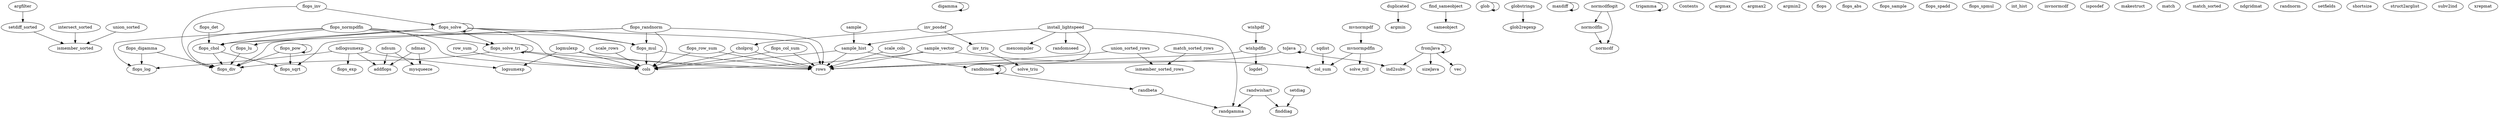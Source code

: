 /* Created by mdot for Matlab */
digraph m2html {
  argfilter -> setdiff_sorted;
  cholproj -> cols;
  cholproj -> rows;
  digamma -> digamma;
  duplicated -> argmin;
  find_sameobject -> sameobject;
  flops_chol -> flops_div;
  flops_chol -> flops_sqrt;
  flops_col_sum -> cols;
  flops_col_sum -> rows;
  flops_det -> flops_chol;
  flops_digamma -> flops_div;
  flops_digamma -> flops_log;
  flops_inv -> flops_div;
  flops_inv -> flops_solve;
  flops_lu -> flops_div;
  flops_mul -> cols;
  flops_mul -> rows;
  flops_normpdfln -> cols;
  flops_normpdfln -> flops_chol;
  flops_normpdfln -> flops_div;
  flops_normpdfln -> flops_log;
  flops_normpdfln -> flops_mul;
  flops_normpdfln -> flops_solve_tri;
  flops_pow -> flops_div;
  flops_pow -> flops_pow;
  flops_pow -> flops_sqrt;
  flops_randnorm -> cols;
  flops_randnorm -> flops_chol;
  flops_randnorm -> flops_mul;
  flops_randnorm -> flops_sqrt;
  flops_randnorm -> rows;
  flops_row_sum -> cols;
  flops_row_sum -> rows;
  flops_solve -> cols;
  flops_solve -> flops_chol;
  flops_solve -> flops_div;
  flops_solve -> flops_lu;
  flops_solve -> flops_mul;
  flops_solve -> flops_solve;
  flops_solve -> flops_solve_tri;
  flops_solve -> rows;
  flops_solve_tri -> cols;
  flops_solve_tri -> flops_div;
  flops_solve_tri -> flops_solve_tri;
  flops_solve_tri -> rows;
  fromJava -> fromJava;
  fromJava -> ind2subv;
  fromJava -> sizeJava;
  fromJava -> vec;
  glob -> glob;
  globstrings -> glob2regexp;
  install_lightspeed -> mexcompiler;
  install_lightspeed -> randbinom;
  install_lightspeed -> randgamma;
  install_lightspeed -> randomseed;
  install_lightspeed -> sample_hist;
  intersect_sorted -> ismember_sorted;
  inv_posdef -> cholproj;
  inv_posdef -> inv_triu;
  inv_triu -> solve_triu;
  logmulexp -> cols;
  logmulexp -> logsumexp;
  logmulexp -> rows;
  match_sorted_rows -> ismember_sorted_rows;
  maxdiff -> maxdiff;
  mvnormpdf -> mvnormpdfln;
  mvnormpdfln -> col_sum;
  mvnormpdfln -> solve_tril;
  ndlogsumexp -> addflops;
  ndlogsumexp -> flops_exp;
  ndlogsumexp -> flops_log;
  ndlogsumexp -> logsumexp;
  ndmax -> addflops;
  ndmax -> mysqueeze;
  ndsum -> addflops;
  ndsum -> mysqueeze;
  normcdfln -> normcdf;
  normcdflogit -> normcdf;
  normcdflogit -> normcdfln;
  randbeta -> randgamma;
  randbinom -> randbeta;
  randbinom -> randbinom;
  randwishart -> finddiag;
  randwishart -> randgamma;
  row_sum -> cols;
  sample -> sample_hist;
  sample_hist -> cols;
  sample_hist -> randbinom;
  sample_hist -> rows;
  sample_vector -> col_sum;
  sample_vector -> cols;
  sample_vector -> rows;
  scale_cols -> rows;
  scale_rows -> cols;
  setdiag -> finddiag;
  setdiff_sorted -> ismember_sorted;
  sqdist -> col_sum;
  toJava -> ind2subv;
  toJava -> rows;
  toJava -> toJava;
  trigamma -> trigamma;
  union_sorted -> ismember_sorted;
  union_sorted_rows -> ismember_sorted_rows;
  union_sorted_rows -> rows;
  wishpdf -> wishpdfln;
  wishpdfln -> logdet;
  wishpdfln -> rows;

  Contents [URL="Contents.html"];
  addflops [URL="addflops.html"];
  argfilter [URL="argfilter.html"];
  argmax [URL="argmax.html"];
  argmax2 [URL="argmax2.html"];
  argmin [URL="argmin.html"];
  argmin2 [URL="argmin2.html"];
  cholproj [URL="cholproj.html"];
  col_sum [URL="col_sum.html"];
  cols [URL="cols.html"];
  digamma [URL="digamma.html"];
  duplicated [URL="duplicated.html"];
  find_sameobject [URL="find_sameobject.html"];
  finddiag [URL="finddiag.html"];
  flops [URL="flops.html"];
  flops_abs [URL="flops_abs.html"];
  flops_chol [URL="flops_chol.html"];
  flops_col_sum [URL="flops_col_sum.html"];
  flops_det [URL="flops_det.html"];
  flops_digamma [URL="flops_digamma.html"];
  flops_div [URL="flops_div.html"];
  flops_exp [URL="flops_exp.html"];
  flops_inv [URL="flops_inv.html"];
  flops_log [URL="flops_log.html"];
  flops_lu [URL="flops_lu.html"];
  flops_mul [URL="flops_mul.html"];
  flops_normpdfln [URL="flops_normpdfln.html"];
  flops_pow [URL="flops_pow.html"];
  flops_randnorm [URL="flops_randnorm.html"];
  flops_row_sum [URL="flops_row_sum.html"];
  flops_sample [URL="flops_sample.html"];
  flops_solve [URL="flops_solve.html"];
  flops_solve_tri [URL="flops_solve_tri.html"];
  flops_spadd [URL="flops_spadd.html"];
  flops_spmul [URL="flops_spmul.html"];
  flops_sqrt [URL="flops_sqrt.html"];
  fromJava [URL="fromJava.html"];
  glob [URL="glob.html"];
  glob2regexp [URL="glob2regexp.html"];
  globstrings [URL="globstrings.html"];
  ind2subv [URL="ind2subv.html"];
  install_lightspeed [URL="install_lightspeed.html"];
  int_hist [URL="int_hist.html"];
  intersect_sorted [URL="intersect_sorted.html"];
  inv_posdef [URL="inv_posdef.html"];
  inv_triu [URL="inv_triu.html"];
  invnormcdf [URL="invnormcdf.html"];
  ismember_sorted [URL="ismember_sorted.html"];
  ismember_sorted_rows [URL="ismember_sorted_rows.html"];
  isposdef [URL="isposdef.html"];
  logdet [URL="logdet.html"];
  logmulexp [URL="logmulexp.html"];
  logsumexp [URL="logsumexp.html"];
  makestruct [URL="makestruct.html"];
  match [URL="match.html"];
  match_sorted [URL="match_sorted.html"];
  match_sorted_rows [URL="match_sorted_rows.html"];
  maxdiff [URL="maxdiff.html"];
  mexcompiler [URL="mexcompiler.html"];
  mvnormpdf [URL="mvnormpdf.html"];
  mvnormpdfln [URL="mvnormpdfln.html"];
  mysqueeze [URL="mysqueeze.html"];
  ndgridmat [URL="ndgridmat.html"];
  ndlogsumexp [URL="ndlogsumexp.html"];
  ndmax [URL="ndmax.html"];
  ndsum [URL="ndsum.html"];
  normcdf [URL="normcdf.html"];
  normcdfln [URL="normcdfln.html"];
  normcdflogit [URL="normcdflogit.html"];
  randbeta [URL="randbeta.html"];
  randbinom [URL="randbinom.html"];
  randgamma [URL="randgamma.html"];
  randnorm [URL="randnorm.html"];
  randomseed [URL="randomseed.html"];
  randwishart [URL="randwishart.html"];
  row_sum [URL="row_sum.html"];
  rows [URL="rows.html"];
  sameobject [URL="sameobject.html"];
  sample [URL="sample.html"];
  sample_hist [URL="sample_hist.html"];
  sample_vector [URL="sample_vector.html"];
  scale_cols [URL="scale_cols.html"];
  scale_rows [URL="scale_rows.html"];
  setdiag [URL="setdiag.html"];
  setdiff_sorted [URL="setdiff_sorted.html"];
  setfields [URL="setfields.html"];
  shortsize [URL="shortsize.html"];
  sizeJava [URL="sizeJava.html"];
  solve_tril [URL="solve_tril.html"];
  solve_triu [URL="solve_triu.html"];
  sqdist [URL="sqdist.html"];
  struct2arglist [URL="struct2arglist.html"];
  subv2ind [URL="subv2ind.html"];
  toJava [URL="toJava.html"];
  trigamma [URL="trigamma.html"];
  union_sorted [URL="union_sorted.html"];
  union_sorted_rows [URL="union_sorted_rows.html"];
  vec [URL="vec.html"];
  wishpdf [URL="wishpdf.html"];
  wishpdfln [URL="wishpdfln.html"];
  xrepmat [URL="xrepmat.html"];
}